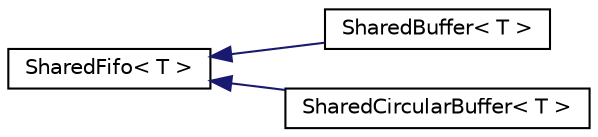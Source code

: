 digraph "Graphical Class Hierarchy"
{
  edge [fontname="Helvetica",fontsize="10",labelfontname="Helvetica",labelfontsize="10"];
  node [fontname="Helvetica",fontsize="10",shape=record];
  rankdir="LR";
  Node0 [label="SharedFifo\< T \>",height=0.2,width=0.4,color="black", fillcolor="white", style="filled",URL="$class_shared_fifo.html"];
  Node0 -> Node1 [dir="back",color="midnightblue",fontsize="10",style="solid",fontname="Helvetica"];
  Node1 [label="SharedBuffer\< T \>",height=0.2,width=0.4,color="black", fillcolor="white", style="filled",URL="$class_shared_buffer.html"];
  Node0 -> Node2 [dir="back",color="midnightblue",fontsize="10",style="solid",fontname="Helvetica"];
  Node2 [label="SharedCircularBuffer\< T \>",height=0.2,width=0.4,color="black", fillcolor="white", style="filled",URL="$class_shared_circular_buffer.html"];
}
